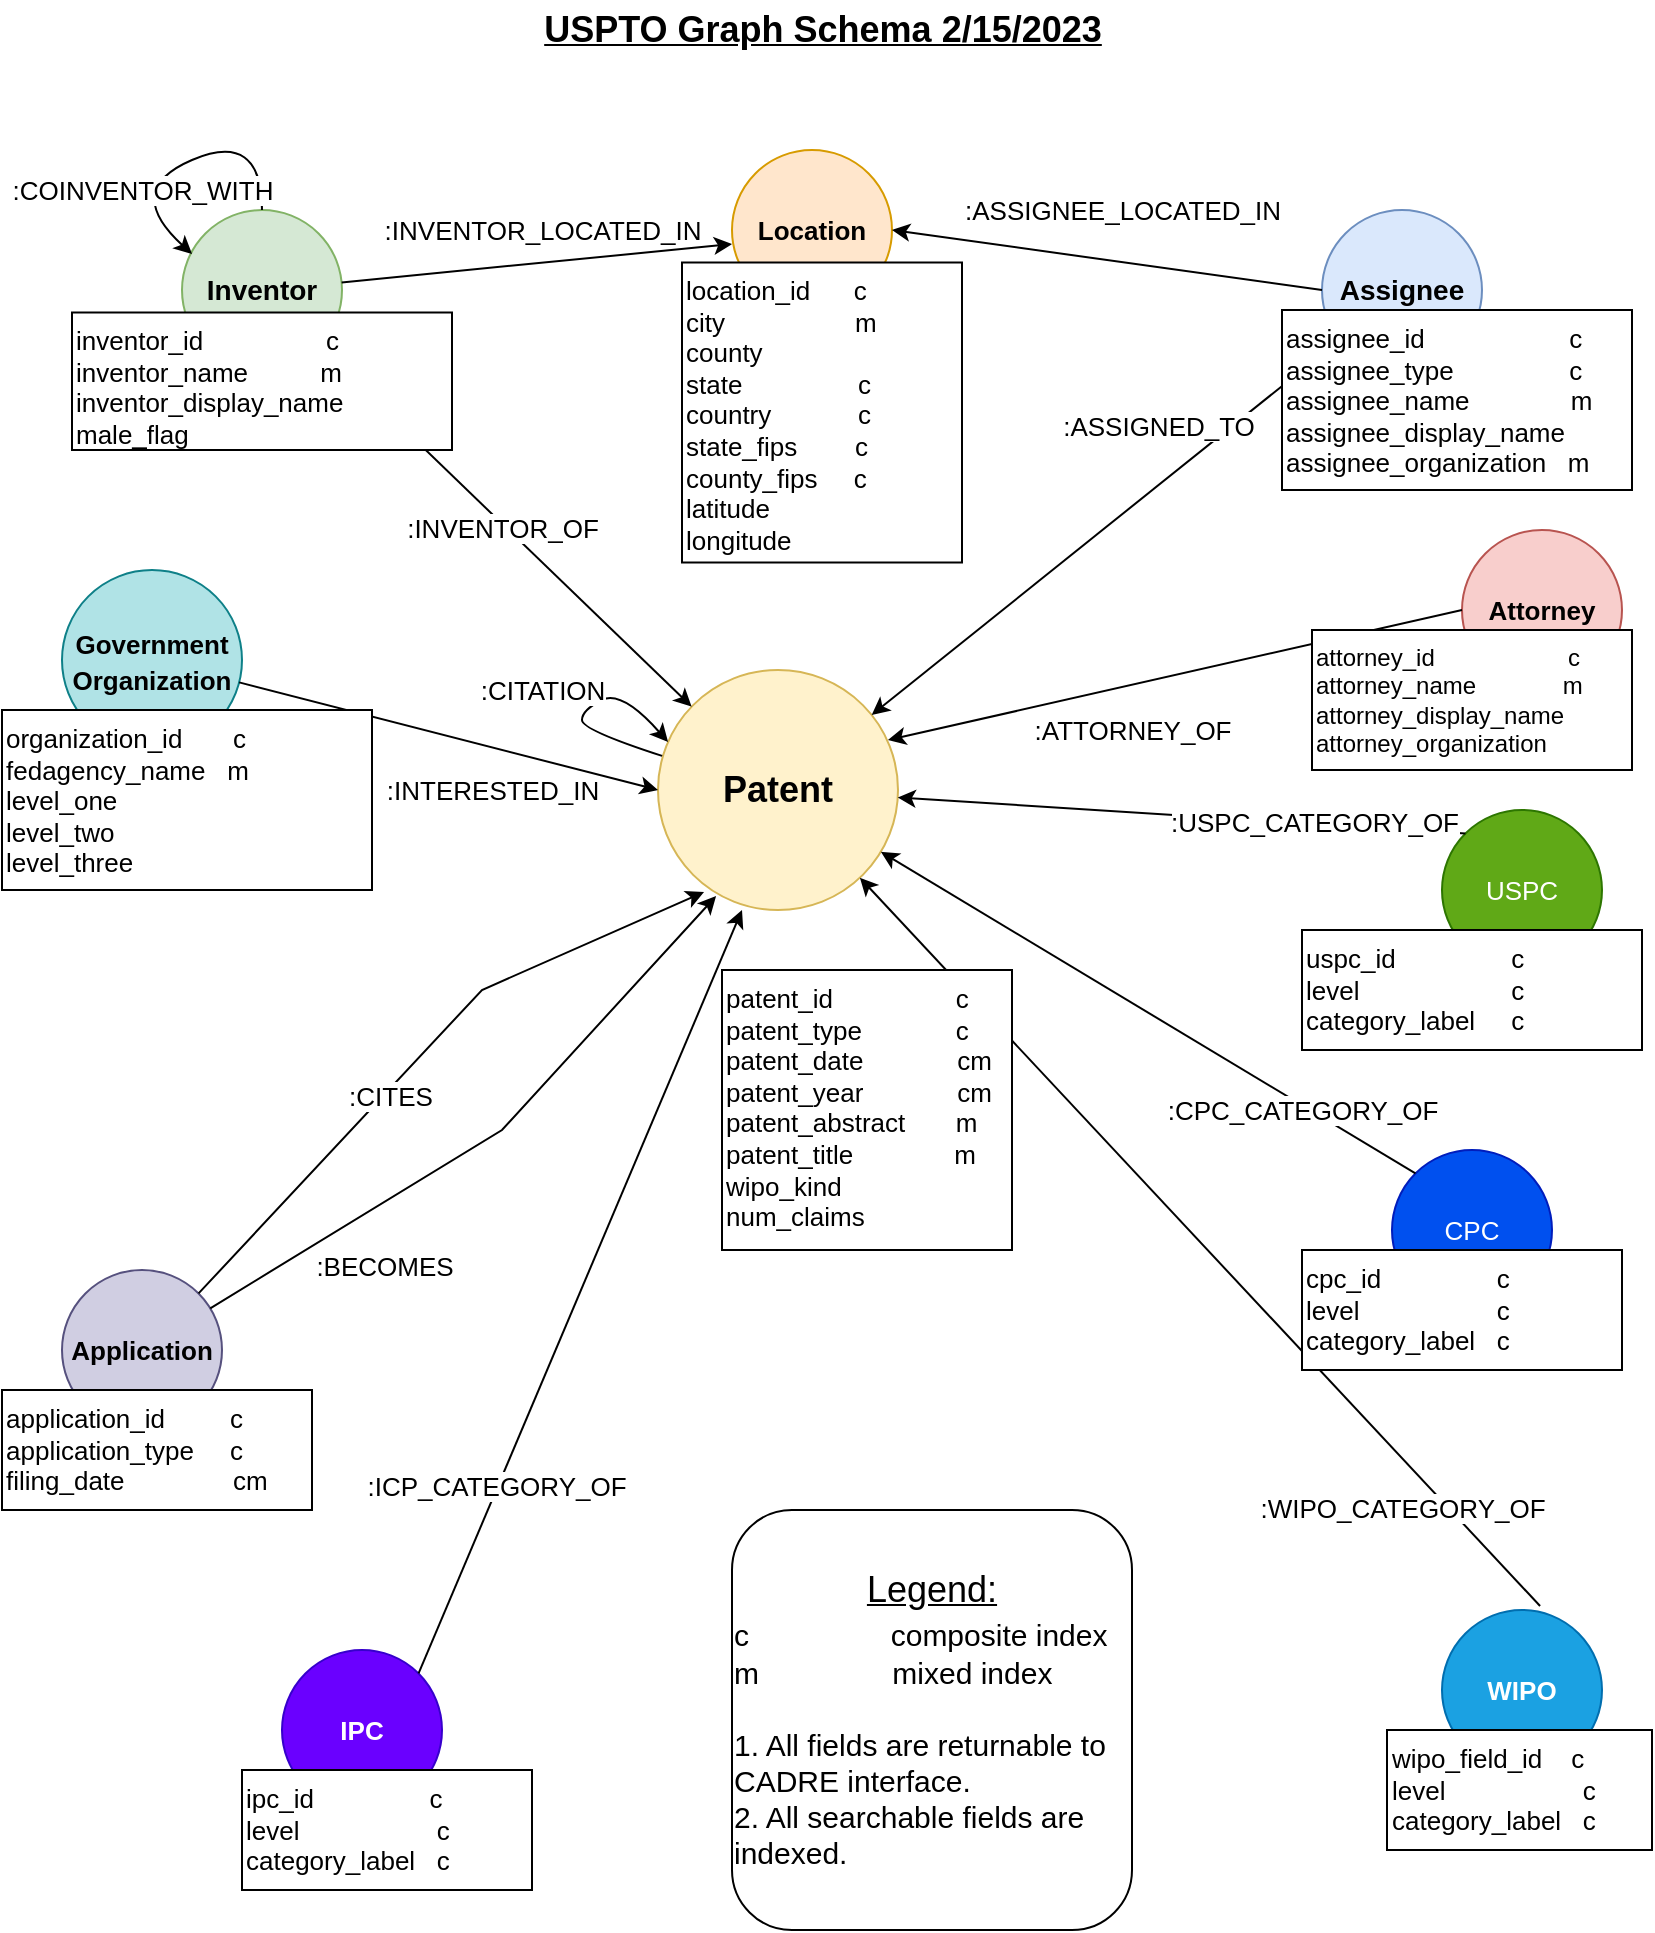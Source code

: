 <mxfile version="21.0.1" type="device"><diagram id="VbIkxto5LYiy9_u_ZyFP" name="Page-1"><mxGraphModel dx="1021" dy="800" grid="1" gridSize="10" guides="1" tooltips="1" connect="1" arrows="1" fold="1" page="1" pageScale="1" pageWidth="850" pageHeight="1100" math="0" shadow="0"><root><mxCell id="0"/><mxCell id="1" parent="0"/><mxCell id="I_eIPNrGaGb-8BUkP_D7-1" value="&lt;b&gt;Inventor&lt;/b&gt;" style="ellipse;whiteSpace=wrap;html=1;aspect=fixed;fillColor=#d5e8d4;strokeColor=#82b366;fontSize=14;" parent="1" vertex="1"><mxGeometry x="105" y="150" width="80" height="80" as="geometry"/></mxCell><mxCell id="I_eIPNrGaGb-8BUkP_D7-2" value="" style="curved=1;endArrow=classic;html=1;rounded=0;exitX=0.5;exitY=0;exitDx=0;exitDy=0;entryX=0.063;entryY=0.275;entryDx=0;entryDy=0;entryPerimeter=0;verticalAlign=middle;fontSize=14;" parent="1" source="I_eIPNrGaGb-8BUkP_D7-1" target="I_eIPNrGaGb-8BUkP_D7-1" edge="1"><mxGeometry width="50" height="50" relative="1" as="geometry"><mxPoint x="105" y="130" as="sourcePoint"/><mxPoint x="105" y="110" as="targetPoint"/><Array as="points"><mxPoint x="145" y="110"/><mxPoint x="75" y="140"/></Array></mxGeometry></mxCell><mxCell id="I_eIPNrGaGb-8BUkP_D7-3" value=":COINVENTOR_WITH" style="edgeLabel;html=1;align=center;verticalAlign=middle;resizable=0;points=[];fontSize=13;labelPosition=center;verticalLabelPosition=middle;" parent="I_eIPNrGaGb-8BUkP_D7-2" vertex="1" connectable="0"><mxGeometry x="0.231" y="4" relative="1" as="geometry"><mxPoint x="-6" y="2" as="offset"/></mxGeometry></mxCell><mxCell id="I_eIPNrGaGb-8BUkP_D7-4" value="&lt;b&gt;Patent&lt;/b&gt;" style="ellipse;whiteSpace=wrap;html=1;aspect=fixed;fontSize=18;fillColor=#fff2cc;strokeColor=#d6b656;" parent="1" vertex="1"><mxGeometry x="343" y="380" width="120" height="120" as="geometry"/></mxCell><mxCell id="I_eIPNrGaGb-8BUkP_D7-7" value="" style="endArrow=classic;html=1;rounded=0;fontSize=18;exitX=1;exitY=1;exitDx=0;exitDy=0;" parent="1" source="I_eIPNrGaGb-8BUkP_D7-1" target="I_eIPNrGaGb-8BUkP_D7-4" edge="1"><mxGeometry width="50" height="50" relative="1" as="geometry"><mxPoint x="225" y="240" as="sourcePoint"/><mxPoint x="275" y="190" as="targetPoint"/></mxGeometry></mxCell><mxCell id="I_eIPNrGaGb-8BUkP_D7-11" value=":INVENTOR_OF" style="edgeLabel;html=1;align=center;verticalAlign=middle;resizable=0;points=[];fontSize=13;" parent="I_eIPNrGaGb-8BUkP_D7-7" vertex="1" connectable="0"><mxGeometry x="-0.223" y="-3" relative="1" as="geometry"><mxPoint x="21" y="19" as="offset"/></mxGeometry></mxCell><mxCell id="I_eIPNrGaGb-8BUkP_D7-8" value="&lt;b&gt;Assignee&lt;/b&gt;" style="ellipse;whiteSpace=wrap;html=1;aspect=fixed;fontSize=14;fillColor=#dae8fc;strokeColor=#6c8ebf;" parent="1" vertex="1"><mxGeometry x="675" y="150" width="80" height="80" as="geometry"/></mxCell><mxCell id="I_eIPNrGaGb-8BUkP_D7-10" value=":ASSIGNED_TO" style="endArrow=classic;html=1;rounded=0;fontSize=13;" parent="1" source="I_eIPNrGaGb-8BUkP_D7-8" target="I_eIPNrGaGb-8BUkP_D7-4" edge="1"><mxGeometry x="-0.345" y="-23" width="50" height="50" relative="1" as="geometry"><mxPoint x="565" y="290" as="sourcePoint"/><mxPoint x="615" y="240" as="targetPoint"/><mxPoint as="offset"/></mxGeometry></mxCell><mxCell id="I_eIPNrGaGb-8BUkP_D7-12" value="&lt;b&gt;Location&lt;/b&gt;" style="ellipse;whiteSpace=wrap;html=1;aspect=fixed;fontSize=13;fillColor=#ffe6cc;strokeColor=#d79b00;" parent="1" vertex="1"><mxGeometry x="380" y="120" width="80" height="80" as="geometry"/></mxCell><mxCell id="I_eIPNrGaGb-8BUkP_D7-13" value=":INVENTOR_LOCATED_IN" style="endArrow=classic;html=1;rounded=0;fontSize=13;entryX=0;entryY=0.588;entryDx=0;entryDy=0;entryPerimeter=0;" parent="1" source="I_eIPNrGaGb-8BUkP_D7-1" target="I_eIPNrGaGb-8BUkP_D7-12" edge="1"><mxGeometry x="0.043" y="16" width="50" height="50" relative="1" as="geometry"><mxPoint x="195" y="190" as="sourcePoint"/><mxPoint x="385" y="190" as="targetPoint"/><mxPoint as="offset"/></mxGeometry></mxCell><mxCell id="I_eIPNrGaGb-8BUkP_D7-14" value=":ASSIGNEE_LOCATED_IN" style="endArrow=classic;html=1;rounded=0;fontSize=13;exitX=0;exitY=0.5;exitDx=0;exitDy=0;entryX=1;entryY=0.5;entryDx=0;entryDy=0;" parent="1" source="I_eIPNrGaGb-8BUkP_D7-8" target="I_eIPNrGaGb-8BUkP_D7-12" edge="1"><mxGeometry x="-0.037" y="-26" width="50" height="50" relative="1" as="geometry"><mxPoint x="575" y="180" as="sourcePoint"/><mxPoint x="625" y="130" as="targetPoint"/><mxPoint as="offset"/></mxGeometry></mxCell><mxCell id="I_eIPNrGaGb-8BUkP_D7-15" value="&lt;b&gt;Attorney&lt;/b&gt;" style="ellipse;whiteSpace=wrap;html=1;aspect=fixed;fontSize=13;fillColor=#f8cecc;strokeColor=#b85450;" parent="1" vertex="1"><mxGeometry x="745" y="310" width="80" height="80" as="geometry"/></mxCell><mxCell id="I_eIPNrGaGb-8BUkP_D7-16" value="location_id &amp;nbsp; &amp;nbsp; &amp;nbsp;c&lt;br&gt;city &amp;nbsp; &amp;nbsp; &amp;nbsp; &amp;nbsp; &amp;nbsp; &amp;nbsp; &amp;nbsp; &amp;nbsp; &amp;nbsp;m&lt;br&gt;county&lt;br&gt;state &amp;nbsp; &amp;nbsp; &amp;nbsp; &amp;nbsp; &amp;nbsp; &amp;nbsp; &amp;nbsp; &amp;nbsp;c&lt;br&gt;country &amp;nbsp; &amp;nbsp; &amp;nbsp; &amp;nbsp; &amp;nbsp; &amp;nbsp;c&lt;br&gt;state_fips &amp;nbsp; &amp;nbsp; &amp;nbsp; &amp;nbsp;c&lt;br&gt;county_fips &amp;nbsp; &amp;nbsp; c&lt;br&gt;latitude&lt;br&gt;longitude" style="whiteSpace=wrap;html=1;fontSize=13;align=left;verticalAlign=top;" parent="1" vertex="1"><mxGeometry x="355" y="176.25" width="140" height="150" as="geometry"/></mxCell><mxCell id="I_eIPNrGaGb-8BUkP_D7-17" value="assignee_id &amp;nbsp; &amp;nbsp; &amp;nbsp; &amp;nbsp; &amp;nbsp; &amp;nbsp; &amp;nbsp; &amp;nbsp; &amp;nbsp; &amp;nbsp;c&lt;br&gt;assignee_type &amp;nbsp; &amp;nbsp; &amp;nbsp; &amp;nbsp; &amp;nbsp; &amp;nbsp; &amp;nbsp; &amp;nbsp;c&lt;br&gt;assignee_name &amp;nbsp; &amp;nbsp; &amp;nbsp; &amp;nbsp; &amp;nbsp; &amp;nbsp; &amp;nbsp;m&lt;br&gt;assignee_display_name&lt;br&gt;assignee_organization &amp;nbsp; m" style="whiteSpace=wrap;html=1;fontSize=13;align=left;verticalAlign=top;" parent="1" vertex="1"><mxGeometry x="655" y="200" width="175" height="90" as="geometry"/></mxCell><mxCell id="I_eIPNrGaGb-8BUkP_D7-18" value="inventor_id &amp;nbsp; &amp;nbsp; &amp;nbsp; &amp;nbsp; &amp;nbsp; &amp;nbsp; &amp;nbsp; &amp;nbsp; c&lt;br&gt;inventor_name &amp;nbsp; &amp;nbsp; &amp;nbsp; &amp;nbsp; &amp;nbsp;m&lt;br&gt;inventor_display_name&lt;br&gt;male_flag" style="whiteSpace=wrap;html=1;fontSize=13;align=left;verticalAlign=top;" parent="1" vertex="1"><mxGeometry x="50" y="201.25" width="190" height="68.75" as="geometry"/></mxCell><mxCell id="8tcnVI2hWbha8-BifQ2l-1" value="" style="endArrow=classic;html=1;rounded=0;exitX=0;exitY=0.5;exitDx=0;exitDy=0;entryX=0.958;entryY=0.292;entryDx=0;entryDy=0;entryPerimeter=0;" parent="1" source="I_eIPNrGaGb-8BUkP_D7-15" target="I_eIPNrGaGb-8BUkP_D7-4" edge="1"><mxGeometry width="50" height="50" relative="1" as="geometry"><mxPoint x="585" y="470" as="sourcePoint"/><mxPoint x="635" y="420" as="targetPoint"/></mxGeometry></mxCell><mxCell id="8tcnVI2hWbha8-BifQ2l-10" value=":ATTORNEY_OF" style="edgeLabel;html=1;align=center;verticalAlign=middle;resizable=0;points=[];fontSize=13;" parent="8tcnVI2hWbha8-BifQ2l-1" vertex="1" connectable="0"><mxGeometry x="-0.091" y="-1" relative="1" as="geometry"><mxPoint x="-34" y="31" as="offset"/></mxGeometry></mxCell><mxCell id="8tcnVI2hWbha8-BifQ2l-2" value="attorney_id &amp;nbsp; &amp;nbsp; &amp;nbsp; &amp;nbsp; &amp;nbsp; &amp;nbsp; &amp;nbsp; &amp;nbsp; &amp;nbsp; &amp;nbsp;c&lt;br&gt;attorney_name &amp;nbsp; &amp;nbsp; &amp;nbsp; &amp;nbsp; &amp;nbsp; &amp;nbsp; m&lt;br&gt;attorney_display_name&lt;br&gt;&lt;div style=&quot;&quot;&gt;&lt;span style=&quot;background-color: initial;&quot;&gt;attorney_organization &amp;nbsp;&lt;/span&gt;&lt;/div&gt;" style="rounded=0;whiteSpace=wrap;html=1;align=left;verticalAlign=top;" parent="1" vertex="1"><mxGeometry x="670" y="360" width="160" height="70" as="geometry"/></mxCell><mxCell id="8tcnVI2hWbha8-BifQ2l-3" value="&lt;font style=&quot;font-size: 18px;&quot;&gt;&lt;u&gt;&lt;font style=&quot;font-size: 18px;&quot;&gt;Legend:&lt;/font&gt;&lt;br&gt;&lt;/u&gt;&lt;/font&gt;&lt;div style=&quot;text-align: left; font-size: 18px;&quot;&gt;&lt;span style=&quot;background-color: initial;&quot;&gt;&lt;font style=&quot;font-size: 15px;&quot;&gt;c &amp;nbsp; &amp;nbsp; &amp;nbsp; &amp;nbsp; &amp;nbsp; &amp;nbsp; &amp;nbsp; &amp;nbsp; composite index&lt;/font&gt;&lt;/span&gt;&lt;/div&gt;&lt;div style=&quot;text-align: left; font-size: 15px;&quot;&gt;&lt;span style=&quot;background-color: initial;&quot;&gt;&lt;font style=&quot;font-size: 15px;&quot;&gt;m &amp;nbsp; &amp;nbsp; &amp;nbsp; &amp;nbsp; &amp;nbsp; &amp;nbsp; &amp;nbsp; &amp;nbsp;mixed index&lt;/font&gt;&lt;/span&gt;&lt;/div&gt;&lt;div style=&quot;text-align: left; font-size: 15px;&quot;&gt;&lt;br&gt;&lt;/div&gt;&lt;div style=&quot;text-align: left; font-size: 15px;&quot;&gt;&lt;span style=&quot;background-color: initial;&quot;&gt;&lt;font style=&quot;font-size: 15px;&quot;&gt;1. All fields are returnable to CADRE interface.&lt;/font&gt;&lt;/span&gt;&lt;/div&gt;&lt;div style=&quot;text-align: left; font-size: 15px;&quot;&gt;&lt;span style=&quot;background-color: initial;&quot;&gt;&lt;font style=&quot;font-size: 15px;&quot;&gt;2. All searchable fields are indexed.&lt;/font&gt;&lt;/span&gt;&lt;/div&gt;" style="rounded=1;whiteSpace=wrap;html=1;" parent="1" vertex="1"><mxGeometry x="380" y="800" width="200" height="210" as="geometry"/></mxCell><mxCell id="8tcnVI2hWbha8-BifQ2l-4" value="USPTO Graph Schema 2/15/2023" style="text;html=1;align=center;verticalAlign=middle;resizable=0;points=[];autosize=1;strokeColor=none;fillColor=none;fontSize=18;fontStyle=5" parent="1" vertex="1"><mxGeometry x="275" y="45" width="300" height="30" as="geometry"/></mxCell><mxCell id="8tcnVI2hWbha8-BifQ2l-5" value="&lt;b style=&quot;font-size: 13px;&quot;&gt;Government&lt;br&gt;Organization&lt;/b&gt;" style="ellipse;whiteSpace=wrap;html=1;aspect=fixed;fontSize=15;fillColor=#b0e3e6;strokeColor=#0e8088;" parent="1" vertex="1"><mxGeometry x="45" y="330" width="90" height="90" as="geometry"/></mxCell><mxCell id="8tcnVI2hWbha8-BifQ2l-7" value="" style="endArrow=classic;html=1;rounded=0;fontSize=13;entryX=0;entryY=0.5;entryDx=0;entryDy=0;" parent="1" source="8tcnVI2hWbha8-BifQ2l-5" target="I_eIPNrGaGb-8BUkP_D7-4" edge="1"><mxGeometry width="50" height="50" relative="1" as="geometry"><mxPoint x="155" y="465" as="sourcePoint"/><mxPoint x="205" y="415" as="targetPoint"/></mxGeometry></mxCell><mxCell id="8tcnVI2hWbha8-BifQ2l-12" value=":INTERESTED_IN" style="edgeLabel;html=1;align=center;verticalAlign=middle;resizable=0;points=[];fontSize=13;" parent="8tcnVI2hWbha8-BifQ2l-7" vertex="1" connectable="0"><mxGeometry x="-0.281" y="1" relative="1" as="geometry"><mxPoint x="51" y="35" as="offset"/></mxGeometry></mxCell><mxCell id="8tcnVI2hWbha8-BifQ2l-8" value=":CITATION" style="curved=1;endArrow=classic;html=1;rounded=0;fontSize=13;exitX=0.017;exitY=0.358;exitDx=0;exitDy=0;exitPerimeter=0;entryX=0.042;entryY=0.3;entryDx=0;entryDy=0;entryPerimeter=0;" parent="1" source="I_eIPNrGaGb-8BUkP_D7-4" target="I_eIPNrGaGb-8BUkP_D7-4" edge="1"><mxGeometry x="-0.046" y="22" width="50" height="50" relative="1" as="geometry"><mxPoint x="195" y="390" as="sourcePoint"/><mxPoint x="245" y="340" as="targetPoint"/><Array as="points"><mxPoint x="305" y="410"/><mxPoint x="305" y="400"/><mxPoint x="325" y="390"/></Array><mxPoint x="-10" y="10" as="offset"/></mxGeometry></mxCell><mxCell id="8tcnVI2hWbha8-BifQ2l-11" value="organization_id &amp;nbsp; &amp;nbsp; &amp;nbsp; c&lt;br&gt;fedagency_name &amp;nbsp; m&lt;br&gt;level_one&lt;br&gt;level_two&lt;br&gt;level_three" style="rounded=0;whiteSpace=wrap;html=1;fontSize=13;align=left;verticalAlign=top;" parent="1" vertex="1"><mxGeometry x="15" y="400" width="185" height="90" as="geometry"/></mxCell><mxCell id="8tcnVI2hWbha8-BifQ2l-17" value="Application" style="ellipse;whiteSpace=wrap;html=1;aspect=fixed;fontSize=13;align=center;fontStyle=1;fillColor=#d0cee2;strokeColor=#56517e;" parent="1" vertex="1"><mxGeometry x="45" y="680" width="80" height="80" as="geometry"/></mxCell><mxCell id="8tcnVI2hWbha8-BifQ2l-18" value="" style="endArrow=classic;html=1;rounded=0;fontSize=13;entryX=0.242;entryY=0.942;entryDx=0;entryDy=0;entryPerimeter=0;" parent="1" source="8tcnVI2hWbha8-BifQ2l-17" target="I_eIPNrGaGb-8BUkP_D7-4" edge="1"><mxGeometry width="50" height="50" relative="1" as="geometry"><mxPoint x="125" y="740" as="sourcePoint"/><mxPoint x="175" y="690" as="targetPoint"/><Array as="points"><mxPoint x="265" y="610"/></Array></mxGeometry></mxCell><mxCell id="8tcnVI2hWbha8-BifQ2l-19" value=":BECOMES" style="edgeLabel;html=1;align=center;verticalAlign=middle;resizable=0;points=[];fontSize=13;" parent="8tcnVI2hWbha8-BifQ2l-18" vertex="1" connectable="0"><mxGeometry x="-0.073" y="-3" relative="1" as="geometry"><mxPoint x="-45" y="56" as="offset"/></mxGeometry></mxCell><mxCell id="8tcnVI2hWbha8-BifQ2l-20" value="application_id &amp;nbsp; &amp;nbsp; &amp;nbsp; &amp;nbsp; c &amp;nbsp;&lt;br&gt;application_type &amp;nbsp; &amp;nbsp; c&lt;br&gt;filing_date &amp;nbsp; &amp;nbsp; &amp;nbsp; &amp;nbsp; &amp;nbsp; &amp;nbsp; &amp;nbsp; cm &amp;nbsp; &amp;nbsp;" style="rounded=0;whiteSpace=wrap;html=1;fontSize=13;align=left;verticalAlign=top;" parent="1" vertex="1"><mxGeometry x="15" y="740" width="155" height="60" as="geometry"/></mxCell><mxCell id="8tcnVI2hWbha8-BifQ2l-21" value="IPC" style="ellipse;whiteSpace=wrap;html=1;aspect=fixed;fontSize=13;fontStyle=1;fillColor=#6a00ff;strokeColor=#3700CC;fontColor=#ffffff;" parent="1" vertex="1"><mxGeometry x="155" y="870" width="80" height="80" as="geometry"/></mxCell><mxCell id="8tcnVI2hWbha8-BifQ2l-22" value="" style="endArrow=classic;html=1;rounded=0;fontSize=13;exitX=1;exitY=0;exitDx=0;exitDy=0;entryX=0.192;entryY=0.925;entryDx=0;entryDy=0;entryPerimeter=0;" parent="1" source="8tcnVI2hWbha8-BifQ2l-17" target="I_eIPNrGaGb-8BUkP_D7-4" edge="1"><mxGeometry width="50" height="50" relative="1" as="geometry"><mxPoint x="115" y="740" as="sourcePoint"/><mxPoint x="165" y="690" as="targetPoint"/><Array as="points"><mxPoint x="255" y="540"/></Array></mxGeometry></mxCell><mxCell id="8tcnVI2hWbha8-BifQ2l-23" value=":CITES" style="edgeLabel;html=1;align=center;verticalAlign=middle;resizable=0;points=[];fontSize=13;" parent="8tcnVI2hWbha8-BifQ2l-22" vertex="1" connectable="0"><mxGeometry x="-0.168" y="-2" relative="1" as="geometry"><mxPoint as="offset"/></mxGeometry></mxCell><mxCell id="8tcnVI2hWbha8-BifQ2l-24" value="" style="endArrow=classic;html=1;rounded=0;fontSize=13;exitX=1;exitY=0;exitDx=0;exitDy=0;entryX=0.35;entryY=1;entryDx=0;entryDy=0;entryPerimeter=0;" parent="1" source="8tcnVI2hWbha8-BifQ2l-21" target="I_eIPNrGaGb-8BUkP_D7-4" edge="1"><mxGeometry width="50" height="50" relative="1" as="geometry"><mxPoint x="165" y="920" as="sourcePoint"/><mxPoint x="215" y="870" as="targetPoint"/></mxGeometry></mxCell><mxCell id="8tcnVI2hWbha8-BifQ2l-25" value=":ICP_CATEGORY_OF" style="edgeLabel;html=1;align=center;verticalAlign=middle;resizable=0;points=[];fontSize=13;" parent="8tcnVI2hWbha8-BifQ2l-24" vertex="1" connectable="0"><mxGeometry x="-0.507" y="1" relative="1" as="geometry"><mxPoint as="offset"/></mxGeometry></mxCell><mxCell id="8tcnVI2hWbha8-BifQ2l-26" value="ipc_id &amp;nbsp; &amp;nbsp; &amp;nbsp; &amp;nbsp; &amp;nbsp; &amp;nbsp; &amp;nbsp; &amp;nbsp;c&lt;br&gt;level &amp;nbsp; &amp;nbsp; &amp;nbsp; &amp;nbsp; &amp;nbsp; &amp;nbsp; &amp;nbsp; &amp;nbsp; &amp;nbsp; c&lt;br&gt;&lt;div style=&quot;&quot;&gt;&lt;span style=&quot;background-color: initial;&quot;&gt;category_label &amp;nbsp; c&lt;/span&gt;&lt;/div&gt;" style="rounded=0;whiteSpace=wrap;html=1;fontSize=13;align=left;verticalAlign=top;" parent="1" vertex="1"><mxGeometry x="135" y="930" width="145" height="60" as="geometry"/></mxCell><mxCell id="8tcnVI2hWbha8-BifQ2l-27" value="WIPO" style="ellipse;whiteSpace=wrap;html=1;aspect=fixed;fontSize=13;fontStyle=1;fillColor=#1ba1e2;fontColor=#ffffff;strokeColor=#006EAF;" parent="1" vertex="1"><mxGeometry x="735" y="850" width="80" height="80" as="geometry"/></mxCell><mxCell id="8tcnVI2hWbha8-BifQ2l-28" value="" style="endArrow=classic;html=1;rounded=0;fontSize=13;exitX=0.613;exitY=-0.025;exitDx=0;exitDy=0;exitPerimeter=0;" parent="1" source="8tcnVI2hWbha8-BifQ2l-27" target="I_eIPNrGaGb-8BUkP_D7-4" edge="1"><mxGeometry width="50" height="50" relative="1" as="geometry"><mxPoint x="415" y="840" as="sourcePoint"/><mxPoint x="465" y="790" as="targetPoint"/></mxGeometry></mxCell><mxCell id="8tcnVI2hWbha8-BifQ2l-29" value=":WIPO_CATEGORY_OF" style="edgeLabel;html=1;align=center;verticalAlign=middle;resizable=0;points=[];fontSize=13;" parent="8tcnVI2hWbha8-BifQ2l-28" vertex="1" connectable="0"><mxGeometry x="-0.593" relative="1" as="geometry"><mxPoint y="25" as="offset"/></mxGeometry></mxCell><mxCell id="8tcnVI2hWbha8-BifQ2l-30" value="wipo_field_id &amp;nbsp; &amp;nbsp;c&lt;br&gt;level &amp;nbsp; &amp;nbsp; &amp;nbsp; &amp;nbsp; &amp;nbsp; &amp;nbsp; &amp;nbsp; &amp;nbsp; &amp;nbsp; c&lt;br&gt;category_label &amp;nbsp; c" style="rounded=0;whiteSpace=wrap;html=1;fontSize=13;align=left;verticalAlign=top;" parent="1" vertex="1"><mxGeometry x="707.5" y="910" width="132.5" height="60" as="geometry"/></mxCell><mxCell id="8tcnVI2hWbha8-BifQ2l-32" value="CPC" style="ellipse;whiteSpace=wrap;html=1;aspect=fixed;fontSize=13;fillColor=#0050ef;fontColor=#ffffff;strokeColor=#001DBC;" parent="1" vertex="1"><mxGeometry x="710" y="620" width="80" height="80" as="geometry"/></mxCell><mxCell id="8tcnVI2hWbha8-BifQ2l-34" value="cpc_id &amp;nbsp; &amp;nbsp; &amp;nbsp; &amp;nbsp; &amp;nbsp; &amp;nbsp; &amp;nbsp; &amp;nbsp;c&lt;br&gt;level &amp;nbsp; &amp;nbsp; &amp;nbsp; &amp;nbsp; &amp;nbsp; &amp;nbsp; &amp;nbsp; &amp;nbsp; &amp;nbsp; c&lt;br&gt;category_label &amp;nbsp; c" style="rounded=0;whiteSpace=wrap;html=1;fontSize=13;align=left;verticalAlign=top;" parent="1" vertex="1"><mxGeometry x="665" y="670" width="160" height="60" as="geometry"/></mxCell><mxCell id="8tcnVI2hWbha8-BifQ2l-35" value="USPC" style="ellipse;whiteSpace=wrap;html=1;aspect=fixed;fontSize=13;fillColor=#60a917;fontColor=#ffffff;strokeColor=#2D7600;" parent="1" vertex="1"><mxGeometry x="735" y="450" width="80" height="80" as="geometry"/></mxCell><mxCell id="8tcnVI2hWbha8-BifQ2l-37" value="" style="endArrow=classic;html=1;rounded=0;fontSize=13;exitX=0;exitY=0;exitDx=0;exitDy=0;" parent="1" source="8tcnVI2hWbha8-BifQ2l-35" target="I_eIPNrGaGb-8BUkP_D7-4" edge="1"><mxGeometry width="50" height="50" relative="1" as="geometry"><mxPoint x="395" y="690" as="sourcePoint"/><mxPoint x="445" y="640" as="targetPoint"/></mxGeometry></mxCell><mxCell id="8tcnVI2hWbha8-BifQ2l-40" value=":USPC_CATEGORY_OF" style="edgeLabel;html=1;align=center;verticalAlign=middle;resizable=0;points=[];fontSize=13;" parent="8tcnVI2hWbha8-BifQ2l-37" vertex="1" connectable="0"><mxGeometry x="-0.464" y="-1" relative="1" as="geometry"><mxPoint as="offset"/></mxGeometry></mxCell><mxCell id="8tcnVI2hWbha8-BifQ2l-38" value="uspc_id &amp;nbsp; &amp;nbsp; &amp;nbsp; &amp;nbsp; &amp;nbsp; &amp;nbsp; &amp;nbsp; &amp;nbsp;c&lt;br&gt;level &amp;nbsp; &amp;nbsp; &amp;nbsp; &amp;nbsp; &amp;nbsp; &amp;nbsp; &amp;nbsp; &amp;nbsp; &amp;nbsp; &amp;nbsp; c&lt;br&gt;category_label &amp;nbsp; &amp;nbsp; c" style="rounded=0;whiteSpace=wrap;html=1;fontSize=13;align=left;verticalAlign=top;" parent="1" vertex="1"><mxGeometry x="665" y="510" width="170" height="60" as="geometry"/></mxCell><mxCell id="8tcnVI2hWbha8-BifQ2l-39" value="patent_id&lt;span style=&quot;white-space: pre;&quot;&gt;&amp;nbsp;                c&lt;/span&gt;&lt;br&gt;patent_type &amp;nbsp; &amp;nbsp; &amp;nbsp; &amp;nbsp; &amp;nbsp; &amp;nbsp; c&lt;br&gt;patent_date &amp;nbsp; &amp;nbsp; &amp;nbsp; &amp;nbsp; &amp;nbsp; &amp;nbsp; cm&lt;br&gt;patent_year &amp;nbsp; &amp;nbsp; &amp;nbsp; &amp;nbsp; &amp;nbsp; &amp;nbsp; cm&lt;br&gt;patent_abstract &amp;nbsp; &amp;nbsp; &amp;nbsp; m&lt;br&gt;patent_title &amp;nbsp; &amp;nbsp; &amp;nbsp; &amp;nbsp; &amp;nbsp; &amp;nbsp; &amp;nbsp;m &amp;nbsp; &amp;nbsp;&lt;br&gt;wipo_kind &amp;nbsp; &amp;nbsp; &amp;nbsp; &amp;nbsp; &amp;nbsp; &amp;nbsp;&amp;nbsp;&lt;br&gt;num_claims" style="rounded=0;whiteSpace=wrap;html=1;fontSize=13;align=left;verticalAlign=top;" parent="1" vertex="1"><mxGeometry x="375" y="530" width="145" height="140" as="geometry"/></mxCell><mxCell id="8tcnVI2hWbha8-BifQ2l-43" value="" style="endArrow=classic;html=1;rounded=0;fontSize=13;exitX=0;exitY=0;exitDx=0;exitDy=0;" parent="1" source="8tcnVI2hWbha8-BifQ2l-32" target="I_eIPNrGaGb-8BUkP_D7-4" edge="1"><mxGeometry width="50" height="50" relative="1" as="geometry"><mxPoint x="744.996" y="654.756" as="sourcePoint"/><mxPoint x="480.28" y="500.0" as="targetPoint"/></mxGeometry></mxCell><mxCell id="8tcnVI2hWbha8-BifQ2l-44" value=":CPC_CATEGORY_OF" style="edgeLabel;html=1;align=center;verticalAlign=middle;resizable=0;points=[];fontSize=13;" parent="8tcnVI2hWbha8-BifQ2l-43" vertex="1" connectable="0"><mxGeometry x="-0.087" relative="1" as="geometry"><mxPoint x="65" y="41" as="offset"/></mxGeometry></mxCell></root></mxGraphModel></diagram></mxfile>